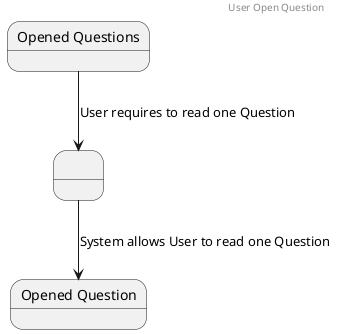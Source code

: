 @startuml

header User Open Question

state "Opened Questions" as s3
state " " as s4
state "Opened Question" as s5

s3 -down-> s4 : User requires to read one Question
s4 -down-> s5 : System allows User to read one Question

@enduml